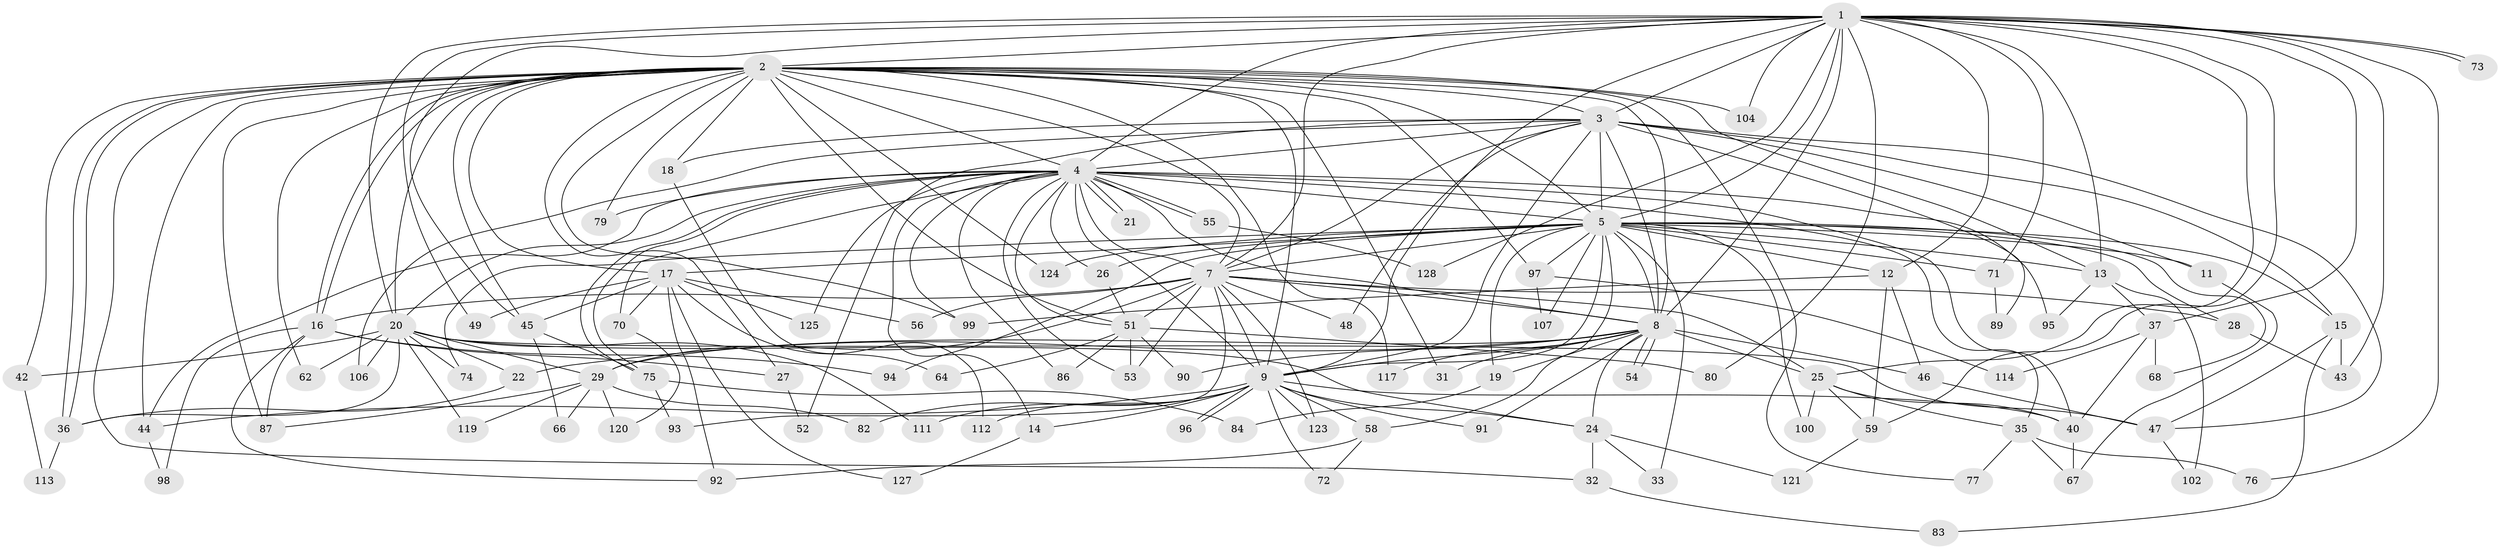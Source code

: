 // Generated by graph-tools (version 1.1) at 2025/51/02/27/25 19:51:41]
// undirected, 98 vertices, 232 edges
graph export_dot {
graph [start="1"]
  node [color=gray90,style=filled];
  1 [super="+30"];
  2 [super="+115"];
  3 [super="+23"];
  4 [super="+50"];
  5 [super="+6"];
  7 [super="+110"];
  8 [super="+10"];
  9 [super="+60"];
  11;
  12;
  13 [super="+34"];
  14;
  15;
  16 [super="+38"];
  17 [super="+126"];
  18 [super="+57"];
  19;
  20 [super="+41"];
  21;
  22 [super="+61"];
  24 [super="+65"];
  25 [super="+39"];
  26;
  27;
  28 [super="+69"];
  29 [super="+116"];
  31;
  32;
  33;
  35;
  36;
  37;
  40 [super="+88"];
  42;
  43;
  44 [super="+85"];
  45 [super="+81"];
  46 [super="+103"];
  47 [super="+78"];
  48;
  49;
  51 [super="+63"];
  52;
  53 [super="+108"];
  54;
  55;
  56;
  58 [super="+101"];
  59 [super="+118"];
  62;
  64;
  66;
  67 [super="+122"];
  68;
  70;
  71;
  72;
  73;
  74;
  75;
  76;
  77;
  79;
  80;
  82;
  83;
  84;
  86;
  87 [super="+109"];
  89;
  90;
  91;
  92;
  93;
  94;
  95;
  96;
  97;
  98;
  99 [super="+105"];
  100;
  102;
  104;
  106;
  107;
  111;
  112;
  113;
  114;
  117;
  119;
  120;
  121;
  123;
  124;
  125;
  127;
  128;
  1 -- 2;
  1 -- 3;
  1 -- 4;
  1 -- 5 [weight=3];
  1 -- 7;
  1 -- 8 [weight=2];
  1 -- 9;
  1 -- 12;
  1 -- 13;
  1 -- 20;
  1 -- 37;
  1 -- 43;
  1 -- 45;
  1 -- 49;
  1 -- 59;
  1 -- 71;
  1 -- 73;
  1 -- 73;
  1 -- 76;
  1 -- 80;
  1 -- 104;
  1 -- 128;
  1 -- 25;
  2 -- 3;
  2 -- 4;
  2 -- 5 [weight=2];
  2 -- 7 [weight=2];
  2 -- 8 [weight=2];
  2 -- 9;
  2 -- 16;
  2 -- 16;
  2 -- 17;
  2 -- 18 [weight=2];
  2 -- 20;
  2 -- 27;
  2 -- 31;
  2 -- 32;
  2 -- 36;
  2 -- 36;
  2 -- 42;
  2 -- 44;
  2 -- 45;
  2 -- 62;
  2 -- 77;
  2 -- 79;
  2 -- 87;
  2 -- 97;
  2 -- 99;
  2 -- 104;
  2 -- 117;
  2 -- 124;
  2 -- 51;
  2 -- 13;
  3 -- 4 [weight=2];
  3 -- 5 [weight=2];
  3 -- 7;
  3 -- 8 [weight=2];
  3 -- 9;
  3 -- 11;
  3 -- 15;
  3 -- 18;
  3 -- 48;
  3 -- 89;
  3 -- 106;
  3 -- 52;
  3 -- 47;
  4 -- 5 [weight=2];
  4 -- 7;
  4 -- 8 [weight=2];
  4 -- 9;
  4 -- 14;
  4 -- 21;
  4 -- 21;
  4 -- 26;
  4 -- 35;
  4 -- 44;
  4 -- 51;
  4 -- 55;
  4 -- 55;
  4 -- 75;
  4 -- 75;
  4 -- 79;
  4 -- 86;
  4 -- 95;
  4 -- 99;
  4 -- 125;
  4 -- 20;
  4 -- 70;
  4 -- 53;
  4 -- 40;
  5 -- 7 [weight=2];
  5 -- 8 [weight=4];
  5 -- 9 [weight=2];
  5 -- 12;
  5 -- 13;
  5 -- 15;
  5 -- 19;
  5 -- 26;
  5 -- 28;
  5 -- 33;
  5 -- 58;
  5 -- 68;
  5 -- 74;
  5 -- 97;
  5 -- 100;
  5 -- 107;
  5 -- 124;
  5 -- 71;
  5 -- 11;
  5 -- 17;
  5 -- 94;
  7 -- 8 [weight=2];
  7 -- 9;
  7 -- 25;
  7 -- 28;
  7 -- 29;
  7 -- 48;
  7 -- 53;
  7 -- 56;
  7 -- 93;
  7 -- 123;
  7 -- 16;
  7 -- 51;
  8 -- 9 [weight=2];
  8 -- 19;
  8 -- 25;
  8 -- 29;
  8 -- 54;
  8 -- 54;
  8 -- 90;
  8 -- 117;
  8 -- 46;
  8 -- 22;
  8 -- 24;
  8 -- 91;
  8 -- 31;
  9 -- 14;
  9 -- 24;
  9 -- 58;
  9 -- 72;
  9 -- 82;
  9 -- 91;
  9 -- 96;
  9 -- 96;
  9 -- 111;
  9 -- 112;
  9 -- 123;
  9 -- 40;
  9 -- 44;
  11 -- 67;
  12 -- 46;
  12 -- 59;
  12 -- 99;
  13 -- 37;
  13 -- 95;
  13 -- 102;
  14 -- 127;
  15 -- 43;
  15 -- 47;
  15 -- 83;
  16 -- 27;
  16 -- 92;
  16 -- 94;
  16 -- 98;
  16 -- 87;
  17 -- 49;
  17 -- 56;
  17 -- 64;
  17 -- 70;
  17 -- 92;
  17 -- 125;
  17 -- 45;
  17 -- 127;
  18 -- 112;
  19 -- 84;
  20 -- 22;
  20 -- 24;
  20 -- 42;
  20 -- 47;
  20 -- 62;
  20 -- 74;
  20 -- 106;
  20 -- 111;
  20 -- 29;
  20 -- 36;
  20 -- 119;
  22 -- 36;
  24 -- 32;
  24 -- 33;
  24 -- 121;
  25 -- 35;
  25 -- 40;
  25 -- 100;
  25 -- 59;
  26 -- 51;
  27 -- 52;
  28 -- 43;
  29 -- 66;
  29 -- 82;
  29 -- 87;
  29 -- 119;
  29 -- 120;
  32 -- 83;
  35 -- 76;
  35 -- 77;
  35 -- 67;
  36 -- 113;
  37 -- 40;
  37 -- 68;
  37 -- 114;
  40 -- 67;
  42 -- 113;
  44 -- 98;
  45 -- 66;
  45 -- 75;
  46 -- 47;
  47 -- 102;
  51 -- 53;
  51 -- 64;
  51 -- 80;
  51 -- 90;
  51 -- 86;
  55 -- 128;
  58 -- 72;
  58 -- 92;
  59 -- 121;
  70 -- 120;
  71 -- 89;
  75 -- 84;
  75 -- 93;
  97 -- 107;
  97 -- 114;
}
